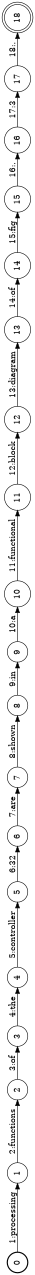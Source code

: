 digraph FST {
rankdir = LR;
size = "8.5,11";
label = "";
center = 1;
orientation = Landscape;
ranksep = "0.4";
nodesep = "0.25";
0 [label = "0", shape = circle, style = bold, fontsize = 14]
	0 -> 1 [label = "1:processing", fontsize = 14];
1 [label = "1", shape = circle, style = solid, fontsize = 14]
	1 -> 2 [label = "2:functions", fontsize = 14];
2 [label = "2", shape = circle, style = solid, fontsize = 14]
	2 -> 3 [label = "3:of", fontsize = 14];
3 [label = "3", shape = circle, style = solid, fontsize = 14]
	3 -> 4 [label = "4:the", fontsize = 14];
4 [label = "4", shape = circle, style = solid, fontsize = 14]
	4 -> 5 [label = "5:controller", fontsize = 14];
5 [label = "5", shape = circle, style = solid, fontsize = 14]
	5 -> 6 [label = "6:32", fontsize = 14];
6 [label = "6", shape = circle, style = solid, fontsize = 14]
	6 -> 7 [label = "7:are", fontsize = 14];
7 [label = "7", shape = circle, style = solid, fontsize = 14]
	7 -> 8 [label = "8:shown", fontsize = 14];
8 [label = "8", shape = circle, style = solid, fontsize = 14]
	8 -> 9 [label = "9:in", fontsize = 14];
9 [label = "9", shape = circle, style = solid, fontsize = 14]
	9 -> 10 [label = "10:a", fontsize = 14];
10 [label = "10", shape = circle, style = solid, fontsize = 14]
	10 -> 11 [label = "11:functional", fontsize = 14];
11 [label = "11", shape = circle, style = solid, fontsize = 14]
	11 -> 12 [label = "12:block", fontsize = 14];
12 [label = "12", shape = circle, style = solid, fontsize = 14]
	12 -> 13 [label = "13:diagram", fontsize = 14];
13 [label = "13", shape = circle, style = solid, fontsize = 14]
	13 -> 14 [label = "14:of", fontsize = 14];
14 [label = "14", shape = circle, style = solid, fontsize = 14]
	14 -> 15 [label = "15:fig", fontsize = 14];
15 [label = "15", shape = circle, style = solid, fontsize = 14]
	15 -> 16 [label = "16:.", fontsize = 14];
16 [label = "16", shape = circle, style = solid, fontsize = 14]
	16 -> 17 [label = "17:3", fontsize = 14];
17 [label = "17", shape = circle, style = solid, fontsize = 14]
	17 -> 18 [label = "18:.", fontsize = 14];
18 [label = "18", shape = doublecircle, style = solid, fontsize = 14]
}
